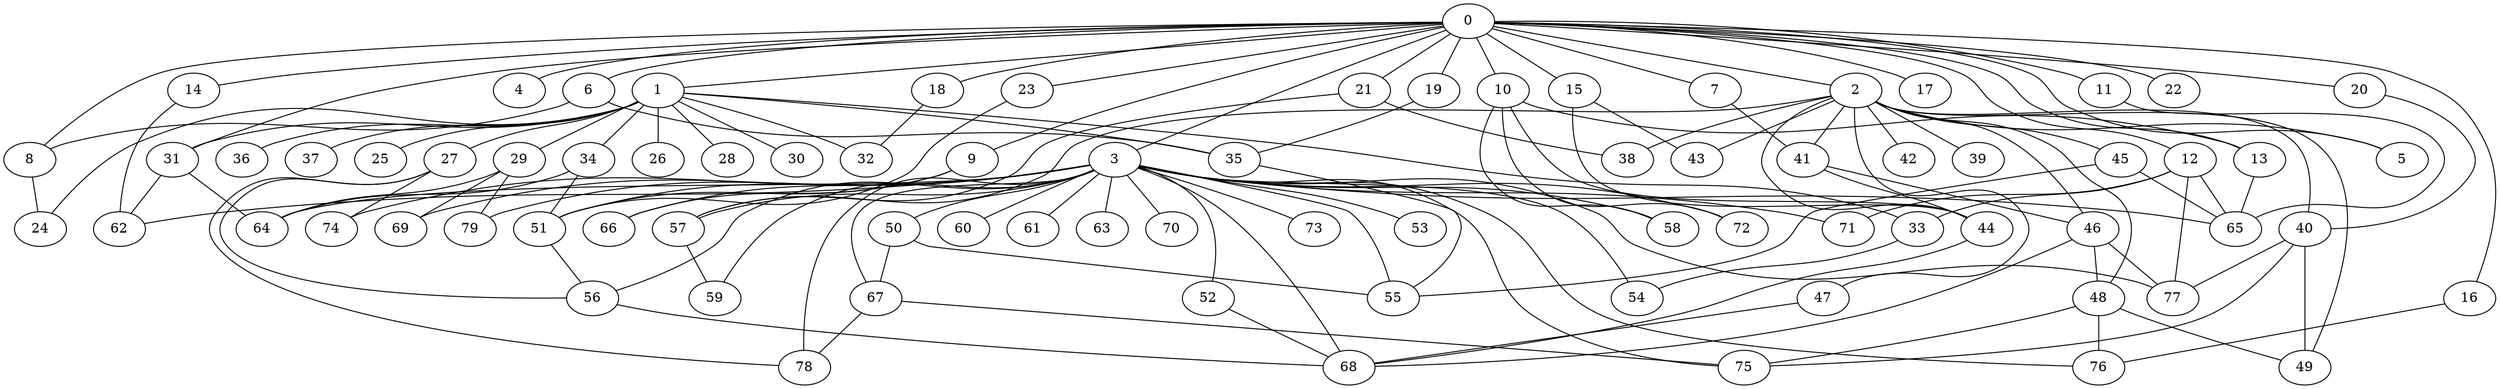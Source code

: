 
graph graphname {
    0 -- 1
0 -- 2
0 -- 3
0 -- 4
0 -- 5
0 -- 6
0 -- 7
0 -- 8
0 -- 9
0 -- 10
0 -- 11
0 -- 12
0 -- 13
0 -- 14
0 -- 15
0 -- 16
0 -- 17
0 -- 18
0 -- 19
0 -- 20
0 -- 21
0 -- 22
0 -- 23
0 -- 31
1 -- 32
1 -- 34
1 -- 35
1 -- 36
1 -- 37
1 -- 33
1 -- 24
1 -- 25
1 -- 26
1 -- 27
1 -- 28
1 -- 29
1 -- 30
1 -- 31
2 -- 38
2 -- 39
2 -- 40
2 -- 41
2 -- 42
2 -- 43
2 -- 44
2 -- 45
2 -- 46
2 -- 47
2 -- 48
2 -- 49
2 -- 5
2 -- 57
3 -- 50
3 -- 51
3 -- 52
3 -- 53
3 -- 54
3 -- 55
3 -- 56
3 -- 57
3 -- 58
3 -- 59
3 -- 60
3 -- 61
3 -- 62
3 -- 63
3 -- 64
3 -- 65
3 -- 66
3 -- 67
3 -- 68
3 -- 69
3 -- 70
3 -- 71
3 -- 72
3 -- 73
3 -- 74
3 -- 75
3 -- 76
3 -- 77
3 -- 78
3 -- 79
6 -- 35
6 -- 8
7 -- 41
8 -- 24
9 -- 51
9 -- 66
10 -- 13
10 -- 58
10 -- 44
10 -- 72
11 -- 65
12 -- 71
12 -- 33
12 -- 65
12 -- 77
13 -- 65
14 -- 62
15 -- 44
15 -- 43
16 -- 76
18 -- 32
19 -- 35
20 -- 40
21 -- 57
21 -- 38
23 -- 51
27 -- 56
27 -- 78
27 -- 74
29 -- 69
29 -- 64
29 -- 79
31 -- 62
31 -- 64
33 -- 54
34 -- 64
34 -- 51
35 -- 55
40 -- 75
40 -- 49
40 -- 77
41 -- 46
41 -- 44
44 -- 68
45 -- 65
45 -- 55
46 -- 48
46 -- 68
46 -- 77
47 -- 68
48 -- 75
48 -- 49
48 -- 76
50 -- 67
50 -- 55
51 -- 56
52 -- 68
56 -- 68
57 -- 59
67 -- 75
67 -- 78

}
